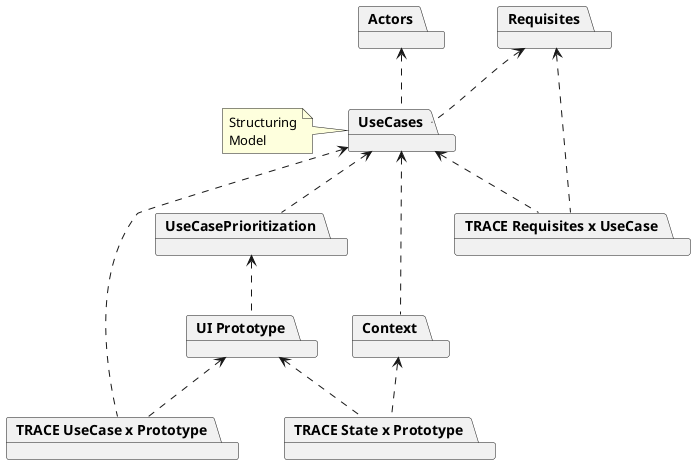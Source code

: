@startuml
skinparam BackgroundColor transparent

package Requisites
package Actors
package UseCases
package UseCasePrioritization
package Context
package "UI Prototype"
package "TRACE Requisites x UseCase"
package "TRACE UseCase x Prototype"
package "TRACE State x Prototype"

Actors <.down. UseCases
Requisites <.down. UseCases
UseCases <.down. UseCasePrioritization
Context .left.> UseCases
UseCases <.down. "TRACE Requisites x UseCase"
UseCases <.down. "TRACE UseCase x Prototype"
Context <.down. "TRACE State x Prototype"
UseCasePrioritization <.down. "UI Prototype"
"UI Prototype" <.down. "TRACE UseCase x Prototype"
"UI Prototype" <.down. "TRACE State x Prototype"
Requisites <.down. "TRACE Requisites x UseCase"


note left of UseCases: Structuring\nModel
@enduml